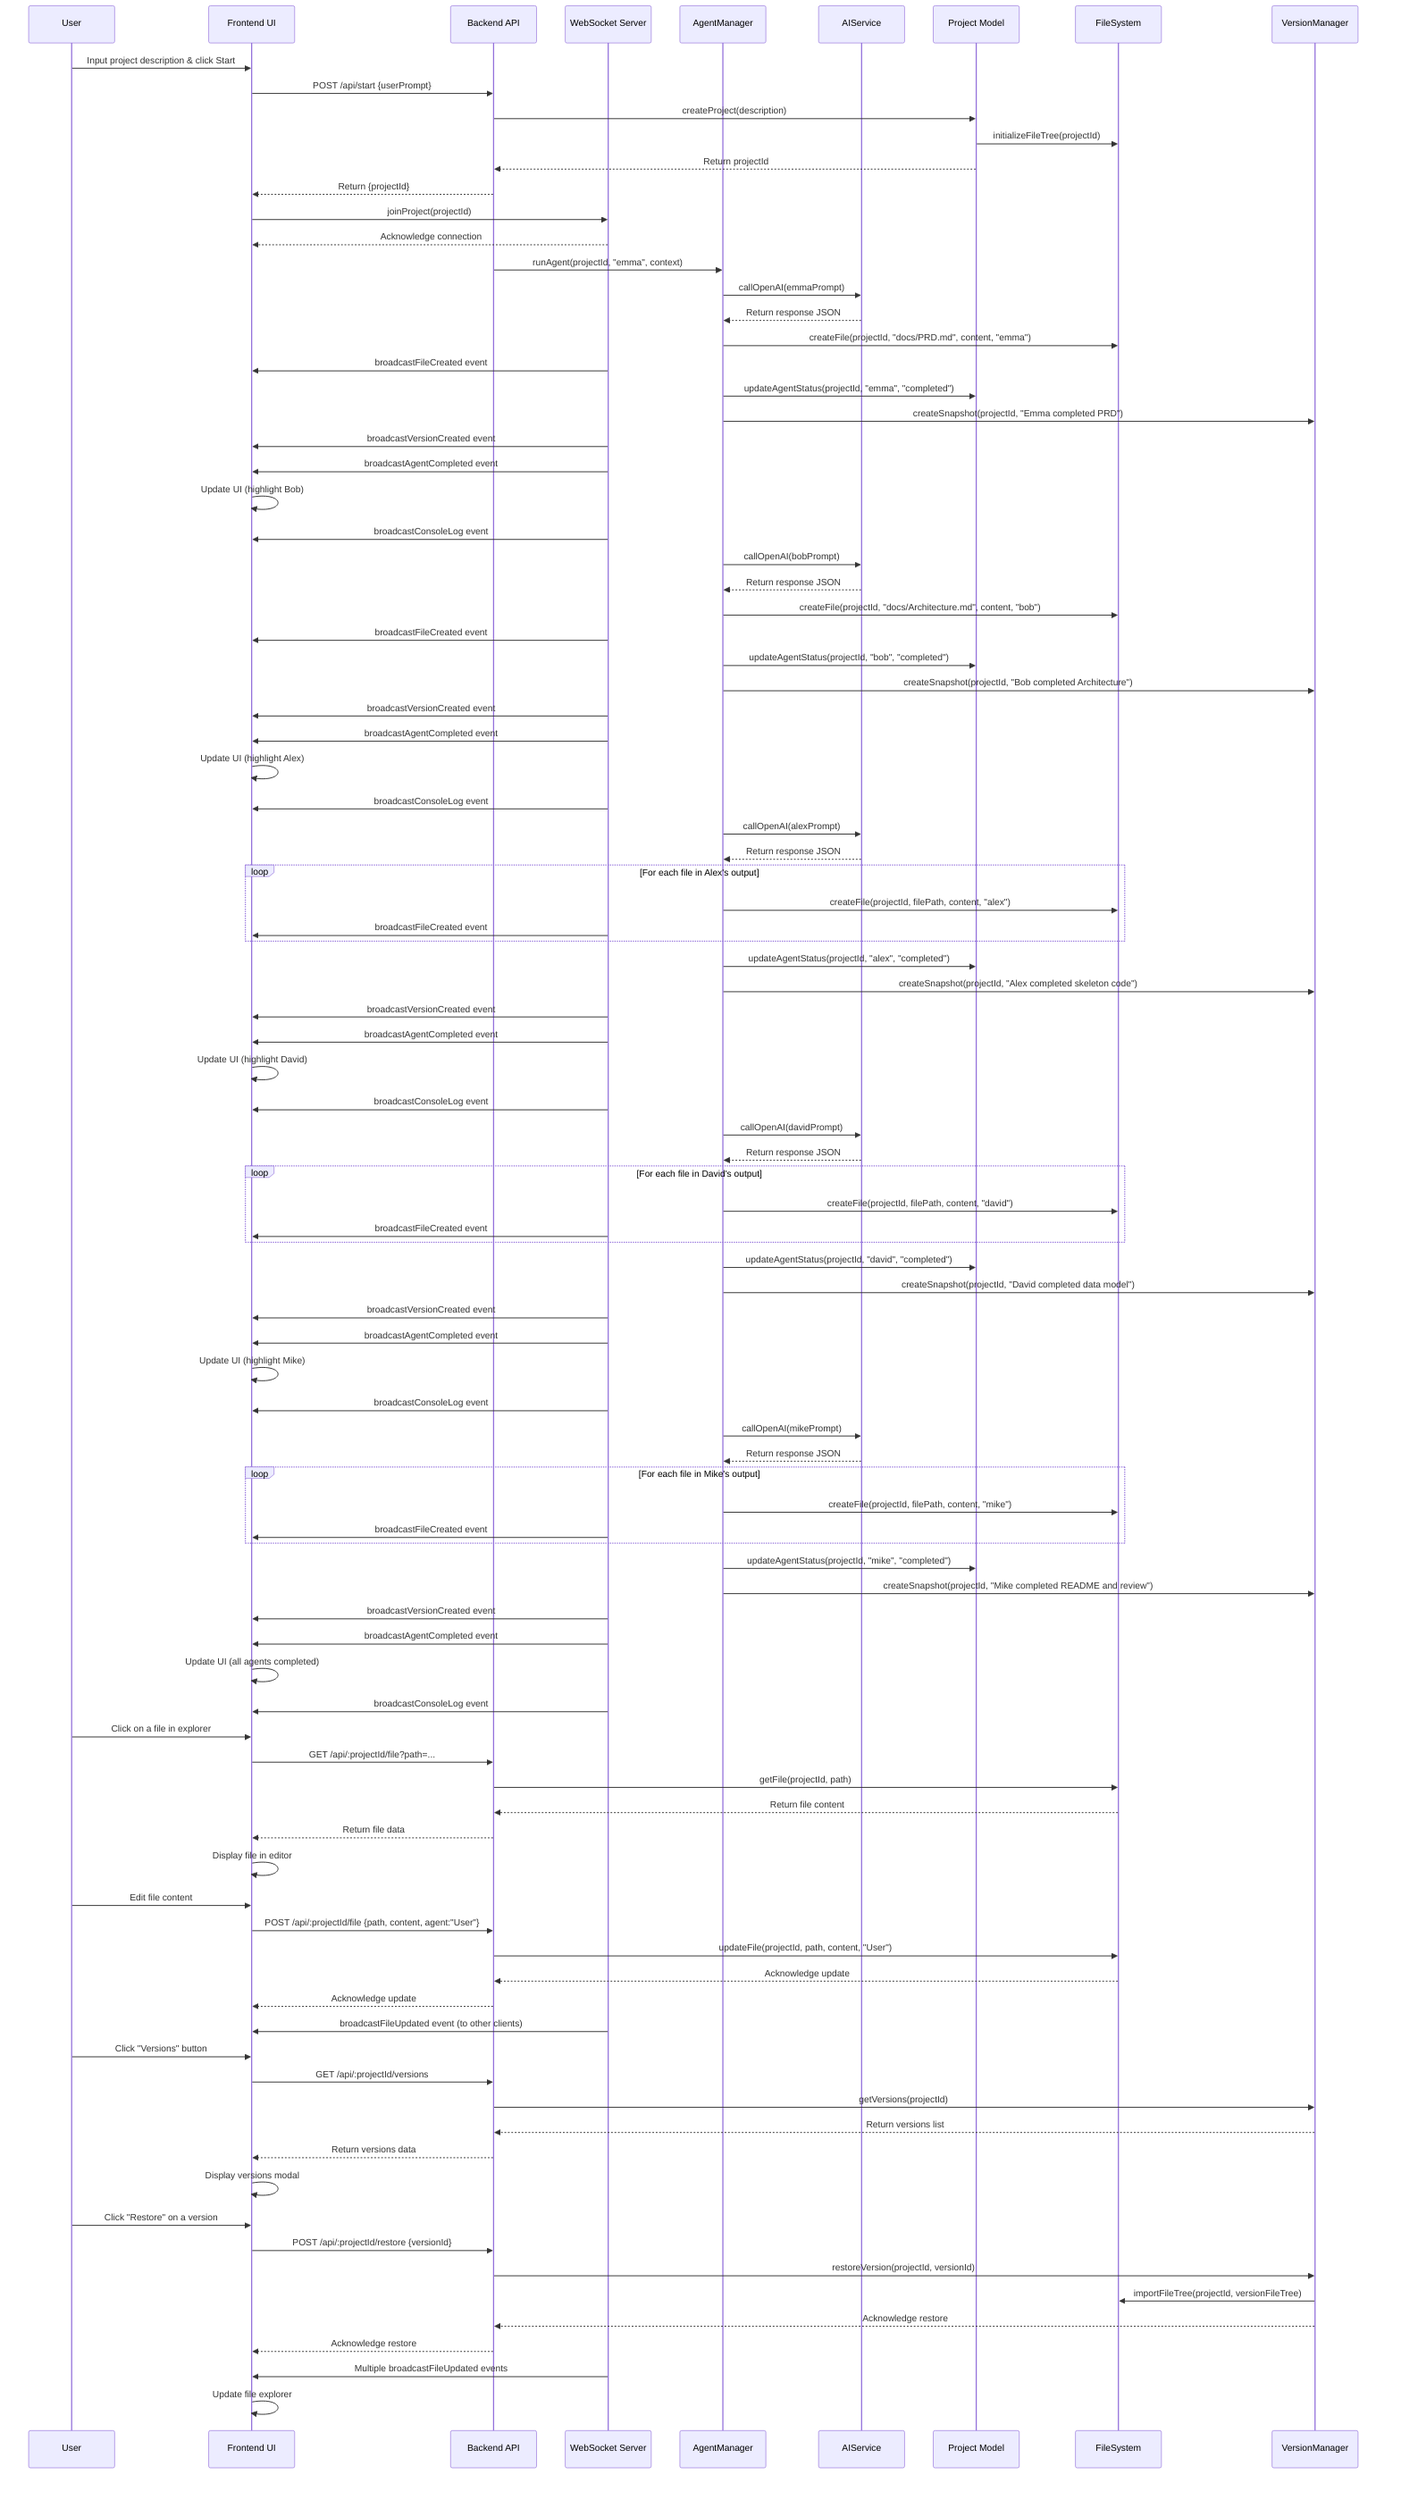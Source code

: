 sequenceDiagram
    participant User
    participant UI as Frontend UI
    participant API as Backend API
    participant WS as WebSocket Server
    participant AM as AgentManager
    participant AI as AIService
    participant PM as Project Model
    participant FS as FileSystem
    participant VM as VersionManager
    
    %% Project Initialization
    User->>UI: Input project description & click Start
    UI->>API: POST /api/start {userPrompt}
    API->>PM: createProject(description)
    PM->>FS: initializeFileTree(projectId)
    PM-->>API: Return projectId
    API-->>UI: Return {projectId}
    UI->>WS: joinProject(projectId)
    WS-->>UI: Acknowledge connection
    
    %% Emma (PM) Agent Workflow
    API->>AM: runAgent(projectId, "emma", context)
    AM->>AI: callOpenAI(emmaPrompt)
    AI-->>AM: Return response JSON
    AM->>FS: createFile(projectId, "docs/PRD.md", content, "emma")
    WS->>UI: broadcastFileCreated event
    AM->>PM: updateAgentStatus(projectId, "emma", "completed")
    AM->>VM: createSnapshot(projectId, "Emma completed PRD")
    WS->>UI: broadcastVersionCreated event
    WS->>UI: broadcastAgentCompleted event
    UI->>UI: Update UI (highlight Bob)
    WS->>UI: broadcastConsoleLog event
    
    %% Bob (Architect) Agent Workflow
    AM->>AI: callOpenAI(bobPrompt)
    AI-->>AM: Return response JSON
    AM->>FS: createFile(projectId, "docs/Architecture.md", content, "bob")
    WS->>UI: broadcastFileCreated event
    AM->>PM: updateAgentStatus(projectId, "bob", "completed")
    AM->>VM: createSnapshot(projectId, "Bob completed Architecture")
    WS->>UI: broadcastVersionCreated event
    WS->>UI: broadcastAgentCompleted event
    UI->>UI: Update UI (highlight Alex)
    WS->>UI: broadcastConsoleLog event
    
    %% Alex (Engineer) Agent Workflow
    AM->>AI: callOpenAI(alexPrompt)
    AI-->>AM: Return response JSON
    loop For each file in Alex's output
        AM->>FS: createFile(projectId, filePath, content, "alex")
        WS->>UI: broadcastFileCreated event
    end
    AM->>PM: updateAgentStatus(projectId, "alex", "completed")
    AM->>VM: createSnapshot(projectId, "Alex completed skeleton code")
    WS->>UI: broadcastVersionCreated event
    WS->>UI: broadcastAgentCompleted event
    UI->>UI: Update UI (highlight David)
    WS->>UI: broadcastConsoleLog event
    
    %% David (Data Analyst) Agent Workflow
    AM->>AI: callOpenAI(davidPrompt)
    AI-->>AM: Return response JSON
    loop For each file in David's output
        AM->>FS: createFile(projectId, filePath, content, "david")
        WS->>UI: broadcastFileCreated event
    end
    AM->>PM: updateAgentStatus(projectId, "david", "completed")
    AM->>VM: createSnapshot(projectId, "David completed data model")
    WS->>UI: broadcastVersionCreated event
    WS->>UI: broadcastAgentCompleted event
    UI->>UI: Update UI (highlight Mike)
    WS->>UI: broadcastConsoleLog event
    
    %% Mike (Team Leader) Agent Workflow
    AM->>AI: callOpenAI(mikePrompt)
    AI-->>AM: Return response JSON
    loop For each file in Mike's output
        AM->>FS: createFile(projectId, filePath, content, "mike")
        WS->>UI: broadcastFileCreated event
    end
    AM->>PM: updateAgentStatus(projectId, "mike", "completed")
    AM->>VM: createSnapshot(projectId, "Mike completed README and review")
    WS->>UI: broadcastVersionCreated event
    WS->>UI: broadcastAgentCompleted event
    UI->>UI: Update UI (all agents completed)
    WS->>UI: broadcastConsoleLog event
    
    %% User interactions after project generation
    User->>UI: Click on a file in explorer
    UI->>API: GET /api/:projectId/file?path=...
    API->>FS: getFile(projectId, path)
    FS-->>API: Return file content
    API-->>UI: Return file data
    UI->>UI: Display file in editor
    
    User->>UI: Edit file content
    UI->>API: POST /api/:projectId/file {path, content, agent:"User"}
    API->>FS: updateFile(projectId, path, content, "User")
    FS-->>API: Acknowledge update
    API-->>UI: Acknowledge update
    WS->>UI: broadcastFileUpdated event (to other clients)
    
    %% Version management
    User->>UI: Click "Versions" button
    UI->>API: GET /api/:projectId/versions
    API->>VM: getVersions(projectId)
    VM-->>API: Return versions list
    API-->>UI: Return versions data
    UI->>UI: Display versions modal
    
    User->>UI: Click "Restore" on a version
    UI->>API: POST /api/:projectId/restore {versionId}
    API->>VM: restoreVersion(projectId, versionId)
    VM->>FS: importFileTree(projectId, versionFileTree)
    VM-->>API: Acknowledge restore
    API-->>UI: Acknowledge restore
    WS->>UI: Multiple broadcastFileUpdated events
    UI->>UI: Update file explorer